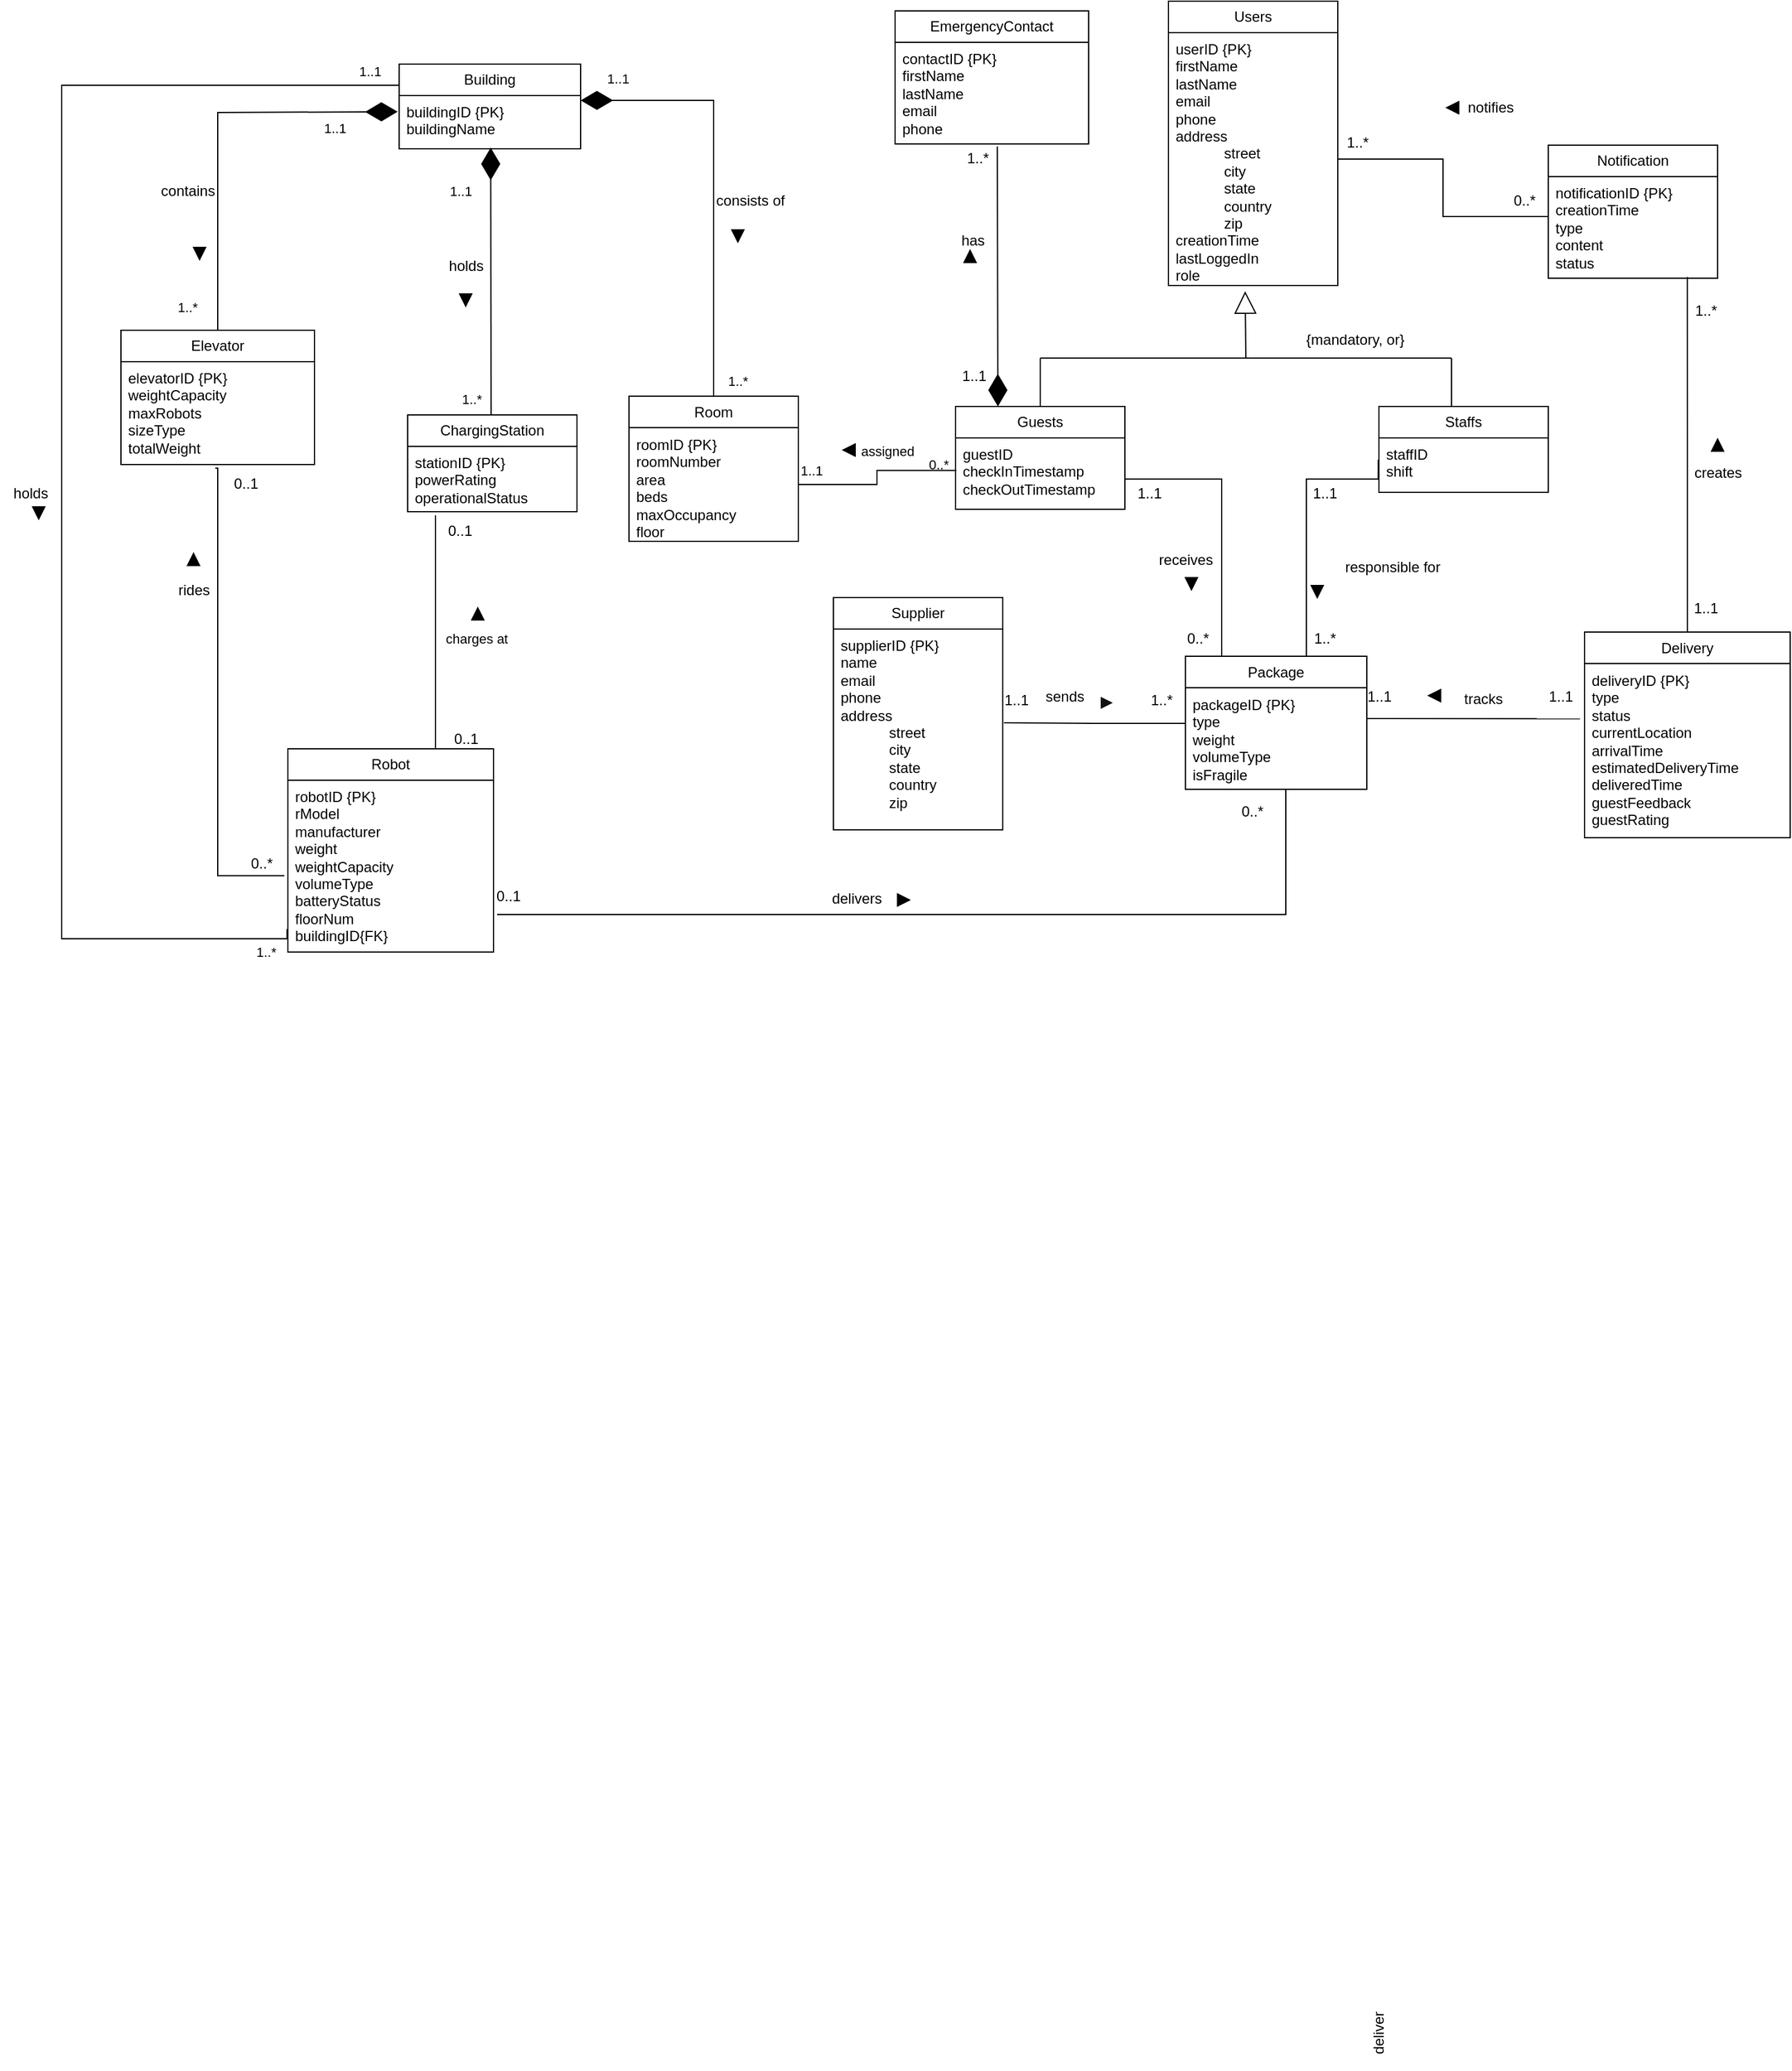 <mxfile version="22.1.7" type="google">
  <diagram name="Page-1" id="DSblWPzVHLLnsikVgqde">
    <mxGraphModel grid="0" page="0" gridSize="10" guides="0" tooltips="1" connect="1" arrows="1" fold="1" pageScale="1" pageWidth="827" pageHeight="1169" math="0" shadow="0">
      <root>
        <mxCell id="0" />
        <mxCell id="1" parent="0" />
        <mxCell id="ohy33eU3OayFqyUWmGoW-69" style="edgeStyle=orthogonalEdgeStyle;rounded=0;orthogonalLoop=1;jettySize=auto;html=1;endArrow=none;endFill=0;" edge="1" parent="1" source="jC9irHajl8LsKaDYiDwI-5" target="jC9irHajl8LsKaDYiDwI-54">
          <mxGeometry relative="1" as="geometry">
            <Array as="points">
              <mxPoint x="390" y="300" />
            </Array>
          </mxGeometry>
        </mxCell>
        <mxCell id="jC9irHajl8LsKaDYiDwI-5" value="Guests" style="swimlane;fontStyle=0;childLayout=stackLayout;horizontal=1;startSize=26;fillColor=none;horizontalStack=0;resizeParent=1;resizeParentMax=0;resizeLast=0;collapsible=1;marginBottom=0;whiteSpace=wrap;html=1;" vertex="1" parent="1">
          <mxGeometry x="170" y="240" width="140" height="85" as="geometry" />
        </mxCell>
        <mxCell id="jC9irHajl8LsKaDYiDwI-6" value="guestID&lt;br&gt;checkInTimestamp&lt;br&gt;checkOutTimestamp" style="text;strokeColor=none;fillColor=none;align=left;verticalAlign=top;spacingLeft=4;spacingRight=4;overflow=hidden;rotatable=0;points=[[0,0.5],[1,0.5]];portConstraint=eastwest;whiteSpace=wrap;html=1;" vertex="1" parent="jC9irHajl8LsKaDYiDwI-5">
          <mxGeometry y="26" width="140" height="59" as="geometry" />
        </mxCell>
        <mxCell id="jC9irHajl8LsKaDYiDwI-19" value="Users" style="swimlane;fontStyle=0;childLayout=stackLayout;horizontal=1;startSize=26;fillColor=none;horizontalStack=0;resizeParent=1;resizeParentMax=0;resizeLast=0;collapsible=1;marginBottom=0;whiteSpace=wrap;html=1;" vertex="1" parent="1">
          <mxGeometry x="346" y="-95" width="140" height="235" as="geometry" />
        </mxCell>
        <mxCell id="jC9irHajl8LsKaDYiDwI-22" value="userID {PK}&lt;br&gt;firstName&lt;br&gt;lastName&lt;br&gt;email&lt;br style=&quot;border-color: var(--border-color);&quot;&gt;phone&lt;br&gt;address&lt;br&gt;&lt;blockquote style=&quot;margin: 0 0 0 40px; border: none; padding: 0px;&quot;&gt;street&lt;br&gt;city&lt;br&gt;state&lt;br&gt;country&lt;br&gt;zip&lt;/blockquote&gt;creationTime&lt;br&gt;lastLoggedIn&lt;br&gt;role" style="text;strokeColor=none;fillColor=none;align=left;verticalAlign=top;spacingLeft=4;spacingRight=4;overflow=hidden;rotatable=0;points=[[0,0.5],[1,0.5]];portConstraint=eastwest;whiteSpace=wrap;html=1;" vertex="1" parent="jC9irHajl8LsKaDYiDwI-19">
          <mxGeometry y="26" width="140" height="209" as="geometry" />
        </mxCell>
        <mxCell id="jC9irHajl8LsKaDYiDwI-29" value="" style="endArrow=block;endSize=16;endFill=0;html=1;rounded=0;entryX=0.453;entryY=1.023;entryDx=0;entryDy=0;entryPerimeter=0;" edge="1" parent="1" target="jC9irHajl8LsKaDYiDwI-22">
          <mxGeometry width="160" relative="1" as="geometry">
            <mxPoint x="410" y="200" as="sourcePoint" />
            <mxPoint x="410" y="150" as="targetPoint" />
          </mxGeometry>
        </mxCell>
        <mxCell id="jC9irHajl8LsKaDYiDwI-30" value="" style="endArrow=none;html=1;rounded=0;" edge="1" parent="1">
          <mxGeometry width="50" height="50" relative="1" as="geometry">
            <mxPoint x="240" y="200" as="sourcePoint" />
            <mxPoint x="580" y="200" as="targetPoint" />
          </mxGeometry>
        </mxCell>
        <mxCell id="jC9irHajl8LsKaDYiDwI-31" value="" style="endArrow=none;html=1;rounded=0;exitX=0.5;exitY=0;exitDx=0;exitDy=0;" edge="1" parent="1" source="jC9irHajl8LsKaDYiDwI-5">
          <mxGeometry width="50" height="50" relative="1" as="geometry">
            <mxPoint x="220" y="230" as="sourcePoint" />
            <mxPoint x="240" y="200" as="targetPoint" />
          </mxGeometry>
        </mxCell>
        <mxCell id="jC9irHajl8LsKaDYiDwI-32" value="" style="endArrow=none;html=1;rounded=0;" edge="1" parent="1">
          <mxGeometry width="50" height="50" relative="1" as="geometry">
            <mxPoint x="580" y="240" as="sourcePoint" />
            <mxPoint x="580" y="200" as="targetPoint" />
            <Array as="points">
              <mxPoint x="580" y="230" />
            </Array>
          </mxGeometry>
        </mxCell>
        <mxCell id="jC9irHajl8LsKaDYiDwI-33" value="{mandatory, or}" style="text;html=1;align=center;verticalAlign=middle;resizable=0;points=[];autosize=1;strokeColor=none;fillColor=none;" vertex="1" parent="1">
          <mxGeometry x="450" y="170" width="100" height="30" as="geometry" />
        </mxCell>
        <mxCell id="jC9irHajl8LsKaDYiDwI-37" value="Staffs" style="swimlane;fontStyle=0;childLayout=stackLayout;horizontal=1;startSize=26;fillColor=none;horizontalStack=0;resizeParent=1;resizeParentMax=0;resizeLast=0;collapsible=1;marginBottom=0;whiteSpace=wrap;html=1;" vertex="1" parent="1">
          <mxGeometry x="520" y="240" width="140" height="71" as="geometry" />
        </mxCell>
        <mxCell id="jC9irHajl8LsKaDYiDwI-38" value="staffID&lt;br&gt;shift" style="text;strokeColor=none;fillColor=none;align=left;verticalAlign=top;spacingLeft=4;spacingRight=4;overflow=hidden;rotatable=0;points=[[0,0.5],[1,0.5]];portConstraint=eastwest;whiteSpace=wrap;html=1;" vertex="1" parent="jC9irHajl8LsKaDYiDwI-37">
          <mxGeometry y="26" width="140" height="45" as="geometry" />
        </mxCell>
        <mxCell id="jC9irHajl8LsKaDYiDwI-54" value="Package" style="swimlane;fontStyle=0;childLayout=stackLayout;horizontal=1;startSize=26;fillColor=none;horizontalStack=0;resizeParent=1;resizeParentMax=0;resizeLast=0;collapsible=1;marginBottom=0;whiteSpace=wrap;html=1;" vertex="1" parent="1">
          <mxGeometry x="360" y="446.5" width="150" height="110" as="geometry" />
        </mxCell>
        <mxCell id="jC9irHajl8LsKaDYiDwI-55" value="packageID {PK}&lt;br&gt;type&amp;nbsp;&lt;br&gt;weight&lt;br&gt;volumeType&lt;br&gt;isFragile" style="text;strokeColor=none;fillColor=none;align=left;verticalAlign=top;spacingLeft=4;spacingRight=4;overflow=hidden;rotatable=0;points=[[0,0.5],[1,0.5]];portConstraint=eastwest;whiteSpace=wrap;html=1;" vertex="1" parent="jC9irHajl8LsKaDYiDwI-54">
          <mxGeometry y="26" width="150" height="84" as="geometry" />
        </mxCell>
        <mxCell id="jC9irHajl8LsKaDYiDwI-58" value="" style="endArrow=none;html=1;rounded=0;entryX=1.032;entryY=0.939;entryDx=0;entryDy=0;entryPerimeter=0;" edge="1" parent="1">
          <mxGeometry relative="1" as="geometry">
            <mxPoint x="510" y="498" as="sourcePoint" />
            <mxPoint x="686.28" y="498.17" as="targetPoint" />
          </mxGeometry>
        </mxCell>
        <mxCell id="jC9irHajl8LsKaDYiDwI-67" value="" style="endArrow=diamondThin;endFill=1;endSize=24;html=1;rounded=0;entryX=0.25;entryY=0;entryDx=0;entryDy=0;exitX=0.528;exitY=1.025;exitDx=0;exitDy=0;exitPerimeter=0;" edge="1" parent="1" source="ohy33eU3OayFqyUWmGoW-66" target="jC9irHajl8LsKaDYiDwI-5">
          <mxGeometry width="160" relative="1" as="geometry">
            <mxPoint x="200" y="130" as="sourcePoint" />
            <mxPoint x="200" y="210" as="targetPoint" />
          </mxGeometry>
        </mxCell>
        <mxCell id="jC9irHajl8LsKaDYiDwI-68" value="EmergencyContact" style="swimlane;fontStyle=0;childLayout=stackLayout;horizontal=1;startSize=26;fillColor=none;horizontalStack=0;resizeParent=1;resizeParentMax=0;resizeLast=0;collapsible=1;marginBottom=0;whiteSpace=wrap;html=1;" vertex="1" parent="1">
          <mxGeometry x="120" y="-87" width="160" height="110" as="geometry" />
        </mxCell>
        <mxCell id="ohy33eU3OayFqyUWmGoW-66" value="contactID {PK}&lt;br&gt;firstName&lt;br&gt;lastName&lt;br&gt;email&lt;br&gt;phone" style="text;strokeColor=none;fillColor=none;align=left;verticalAlign=top;spacingLeft=4;spacingRight=4;overflow=hidden;rotatable=0;points=[[0,0.5],[1,0.5]];portConstraint=eastwest;whiteSpace=wrap;html=1;" vertex="1" parent="jC9irHajl8LsKaDYiDwI-68">
          <mxGeometry y="26" width="160" height="84" as="geometry" />
        </mxCell>
        <mxCell id="jC9irHajl8LsKaDYiDwI-72" value="has" style="text;html=1;align=center;verticalAlign=middle;resizable=0;points=[];autosize=1;strokeColor=none;fillColor=none;" vertex="1" parent="1">
          <mxGeometry x="164" y="88" width="40" height="30" as="geometry" />
        </mxCell>
        <mxCell id="jC9irHajl8LsKaDYiDwI-73" value="1..1" style="text;html=1;align=center;verticalAlign=middle;resizable=0;points=[];autosize=1;strokeColor=none;fillColor=none;" vertex="1" parent="1">
          <mxGeometry x="166" y="202" width="38" height="26" as="geometry" />
        </mxCell>
        <mxCell id="jC9irHajl8LsKaDYiDwI-74" value="1..*" style="text;html=1;align=center;verticalAlign=middle;resizable=0;points=[];autosize=1;strokeColor=none;fillColor=none;" vertex="1" parent="1">
          <mxGeometry x="170" y="22" width="36" height="26" as="geometry" />
        </mxCell>
        <mxCell id="jC9irHajl8LsKaDYiDwI-75" value="Robot" style="swimlane;fontStyle=0;childLayout=stackLayout;horizontal=1;startSize=26;fillColor=none;horizontalStack=0;resizeParent=1;resizeParentMax=0;resizeLast=0;collapsible=1;marginBottom=0;whiteSpace=wrap;html=1;" vertex="1" parent="1">
          <mxGeometry x="-382" y="523" width="170" height="168" as="geometry" />
        </mxCell>
        <mxCell id="jC9irHajl8LsKaDYiDwI-76" value="robotID {PK}&lt;br&gt;rModel&lt;br&gt;manufacturer&lt;br&gt;weight&lt;br&gt;weightCapacity&lt;br&gt;volumeType&lt;br&gt;batteryStatus&lt;br&gt;floorNum&lt;br&gt;buildingID{FK}&lt;br&gt;&lt;br&gt;" style="text;strokeColor=none;fillColor=none;align=left;verticalAlign=top;spacingLeft=4;spacingRight=4;overflow=hidden;rotatable=0;points=[[0,0.5],[1,0.5]];portConstraint=eastwest;whiteSpace=wrap;html=1;" vertex="1" parent="jC9irHajl8LsKaDYiDwI-75">
          <mxGeometry y="26" width="170" height="142" as="geometry" />
        </mxCell>
        <mxCell id="ohy33eU3OayFqyUWmGoW-65" value="" style="triangle;whiteSpace=wrap;html=1;fontFamily=Helvetica;fontSize=11;fontColor=default;fillColor=#000000;rotation=-90;container=0;" vertex="1" parent="1">
          <mxGeometry x="177" y="111" width="10" height="10" as="geometry" />
        </mxCell>
        <mxCell id="XgqetYFVYCVtXb1XZACU-15" value="deliver" style="text;html=1;align=center;verticalAlign=middle;resizable=0;points=[];autosize=1;strokeColor=none;fillColor=none;rotation=270;" vertex="1" parent="1">
          <mxGeometry x="490" y="1570" width="60" height="30" as="geometry" />
        </mxCell>
        <mxCell id="XgqetYFVYCVtXb1XZACU-16" value="responsible for" style="text;html=1;align=center;verticalAlign=middle;resizable=0;points=[];autosize=1;strokeColor=none;fillColor=none;rotation=0;" vertex="1" parent="1">
          <mxGeometry x="482" y="360" width="97" height="26" as="geometry" />
        </mxCell>
        <mxCell id="XgqetYFVYCVtXb1XZACU-17" value="receives" style="text;html=1;align=center;verticalAlign=middle;resizable=0;points=[];autosize=1;strokeColor=none;fillColor=none;rotation=0;" vertex="1" parent="1">
          <mxGeometry x="325" y="351.5" width="70" height="30" as="geometry" />
        </mxCell>
        <mxCell id="XgqetYFVYCVtXb1XZACU-19" value="0..*" style="text;html=1;align=center;verticalAlign=middle;resizable=0;points=[];autosize=1;strokeColor=none;fillColor=none;" vertex="1" parent="1">
          <mxGeometry x="350" y="416.5" width="40" height="30" as="geometry" />
        </mxCell>
        <mxCell id="XgqetYFVYCVtXb1XZACU-20" value="1..1" style="text;html=1;align=center;verticalAlign=middle;resizable=0;points=[];autosize=1;strokeColor=none;fillColor=none;" vertex="1" parent="1">
          <mxGeometry x="310" y="296.5" width="40" height="30" as="geometry" />
        </mxCell>
        <mxCell id="XgqetYFVYCVtXb1XZACU-21" value="1..*" style="text;html=1;align=center;verticalAlign=middle;resizable=0;points=[];autosize=1;strokeColor=none;fillColor=none;" vertex="1" parent="1">
          <mxGeometry x="455" y="416.5" width="40" height="30" as="geometry" />
        </mxCell>
        <mxCell id="XgqetYFVYCVtXb1XZACU-22" value="1..1" style="text;html=1;align=center;verticalAlign=middle;resizable=0;points=[];autosize=1;strokeColor=none;fillColor=none;" vertex="1" parent="1">
          <mxGeometry x="455" y="296.5" width="40" height="30" as="geometry" />
        </mxCell>
        <mxCell id="XgqetYFVYCVtXb1XZACU-23" value="delivers" style="text;html=1;align=center;verticalAlign=middle;resizable=0;points=[];autosize=1;strokeColor=none;fillColor=none;" vertex="1" parent="1">
          <mxGeometry x="58" y="632" width="60" height="30" as="geometry" />
        </mxCell>
        <mxCell id="XgqetYFVYCVtXb1XZACU-24" value="0..*" style="text;html=1;align=center;verticalAlign=middle;resizable=0;points=[];autosize=1;strokeColor=none;fillColor=none;" vertex="1" parent="1">
          <mxGeometry x="395" y="560" width="40" height="30" as="geometry" />
        </mxCell>
        <mxCell id="XgqetYFVYCVtXb1XZACU-25" value="0..1" style="text;html=1;align=center;verticalAlign=middle;resizable=0;points=[];autosize=1;strokeColor=none;fillColor=none;" vertex="1" parent="1">
          <mxGeometry x="-220" y="630" width="40" height="30" as="geometry" />
        </mxCell>
        <mxCell id="ohy33eU3OayFqyUWmGoW-74" style="edgeStyle=orthogonalEdgeStyle;rounded=0;orthogonalLoop=1;jettySize=auto;html=1;endArrow=none;endFill=0;" edge="1" parent="1">
          <mxGeometry relative="1" as="geometry">
            <mxPoint x="210" y="501.514" as="sourcePoint" />
            <mxPoint x="360" y="502" as="targetPoint" />
          </mxGeometry>
        </mxCell>
        <mxCell id="ohy33eU3OayFqyUWmGoW-75" value="" style="triangle;whiteSpace=wrap;html=1;fontFamily=Helvetica;fontSize=11;fontColor=default;fillColor=#000000;rotation=90;container=0;" vertex="1" parent="1">
          <mxGeometry x="464" y="388" width="10" height="10" as="geometry" />
        </mxCell>
        <mxCell id="ohy33eU3OayFqyUWmGoW-77" value="" style="triangle;whiteSpace=wrap;html=1;fontFamily=Helvetica;fontSize=11;fontColor=default;fillColor=#000000;rotation=90;container=0;" vertex="1" parent="1">
          <mxGeometry x="360" y="381.5" width="10" height="10" as="geometry" />
        </mxCell>
        <mxCell id="ohy33eU3OayFqyUWmGoW-108" value="ChargingStation" style="swimlane;fontStyle=0;childLayout=stackLayout;horizontal=1;startSize=26;fillColor=none;horizontalStack=0;resizeParent=1;resizeParentMax=0;resizeLast=0;collapsible=1;marginBottom=0;whiteSpace=wrap;html=1;" vertex="1" parent="1">
          <mxGeometry x="-283" y="247" width="140" height="80" as="geometry" />
        </mxCell>
        <mxCell id="ohy33eU3OayFqyUWmGoW-109" value="stationID {PK}&lt;br&gt;powerRating&lt;br&gt;operationalStatus" style="text;strokeColor=none;fillColor=none;align=left;verticalAlign=top;spacingLeft=4;spacingRight=4;overflow=hidden;rotatable=0;points=[[0,0.5],[1,0.5]];portConstraint=eastwest;whiteSpace=wrap;html=1;" vertex="1" parent="ohy33eU3OayFqyUWmGoW-108">
          <mxGeometry y="26" width="140" height="54" as="geometry" />
        </mxCell>
        <mxCell id="ohy33eU3OayFqyUWmGoW-110" value="Elevator" style="swimlane;fontStyle=0;childLayout=stackLayout;horizontal=1;startSize=26;fillColor=none;horizontalStack=0;resizeParent=1;resizeParentMax=0;resizeLast=0;collapsible=1;marginBottom=0;whiteSpace=wrap;html=1;" vertex="1" parent="1">
          <mxGeometry x="-520" y="177" width="160" height="111" as="geometry" />
        </mxCell>
        <mxCell id="ohy33eU3OayFqyUWmGoW-151" value="elevatorID {PK}&lt;br&gt;weightCapacity&lt;br&gt;maxRobots&lt;br&gt;sizeType&lt;br&gt;totalWeight" style="text;strokeColor=none;fillColor=none;align=left;verticalAlign=top;spacingLeft=4;spacingRight=4;overflow=hidden;rotatable=0;points=[[0,0.5],[1,0.5]];portConstraint=eastwest;whiteSpace=wrap;html=1;" vertex="1" parent="ohy33eU3OayFqyUWmGoW-110">
          <mxGeometry y="26" width="160" height="85" as="geometry" />
        </mxCell>
        <mxCell id="ohy33eU3OayFqyUWmGoW-153" style="edgeStyle=orthogonalEdgeStyle;rounded=0;orthogonalLoop=1;jettySize=auto;html=1;entryX=0.518;entryY=1.018;entryDx=0;entryDy=0;entryPerimeter=0;endArrow=none;endFill=0;" edge="1" parent="ohy33eU3OayFqyUWmGoW-110">
          <mxGeometry relative="1" as="geometry">
            <mxPoint x="135.12" y="450.85" as="sourcePoint" />
            <mxPoint x="78" y="114.002" as="targetPoint" />
            <Array as="points">
              <mxPoint x="80" y="451" />
              <mxPoint x="80" y="114" />
            </Array>
          </mxGeometry>
        </mxCell>
        <mxCell id="ohy33eU3OayFqyUWmGoW-115" value="Building" style="swimlane;fontStyle=0;childLayout=stackLayout;horizontal=1;startSize=26;fillColor=none;horizontalStack=0;resizeParent=1;resizeParentMax=0;resizeLast=0;collapsible=1;marginBottom=0;whiteSpace=wrap;html=1;" vertex="1" parent="1">
          <mxGeometry x="-290" y="-43" width="150" height="70" as="geometry" />
        </mxCell>
        <mxCell id="ohy33eU3OayFqyUWmGoW-116" value="buildingID {PK}&lt;br&gt;buildingName" style="text;strokeColor=none;fillColor=none;align=left;verticalAlign=top;spacingLeft=4;spacingRight=4;overflow=hidden;rotatable=0;points=[[0,0.5],[1,0.5]];portConstraint=eastwest;whiteSpace=wrap;html=1;" vertex="1" parent="ohy33eU3OayFqyUWmGoW-115">
          <mxGeometry y="26" width="150" height="44" as="geometry" />
        </mxCell>
        <mxCell id="ohy33eU3OayFqyUWmGoW-117" value="1..1" style="resizable=0;html=1;align=left;verticalAlign=bottom;labelBackgroundColor=none;fontFamily=Helvetica;fontSize=11;fontColor=default;direction=south;" connectable="0" vertex="1" parent="1">
          <mxGeometry x="-350" y="-8" as="geometry">
            <mxPoint x="-4" y="26" as="offset" />
          </mxGeometry>
        </mxCell>
        <mxCell id="ohy33eU3OayFqyUWmGoW-118" value="1..1" style="resizable=0;html=1;align=left;verticalAlign=bottom;labelBackgroundColor=none;fontFamily=Helvetica;fontSize=11;fontColor=default;direction=south;" connectable="0" vertex="1" parent="1">
          <mxGeometry x="-250" y="70" as="geometry" />
        </mxCell>
        <mxCell id="ohy33eU3OayFqyUWmGoW-119" value="contains" style="text;html=1;align=center;verticalAlign=middle;resizable=0;points=[];autosize=1;strokeColor=none;fillColor=none;" vertex="1" parent="1">
          <mxGeometry x="-500" y="47" width="70" height="30" as="geometry" />
        </mxCell>
        <mxCell id="ohy33eU3OayFqyUWmGoW-120" value="holds" style="text;html=1;align=center;verticalAlign=middle;resizable=0;points=[];autosize=1;strokeColor=none;fillColor=none;" vertex="1" parent="1">
          <mxGeometry x="-260" y="108.5" width="50" height="30" as="geometry" />
        </mxCell>
        <mxCell id="ohy33eU3OayFqyUWmGoW-121" value="1..*" style="resizable=0;html=1;align=left;verticalAlign=bottom;labelBackgroundColor=none;fontFamily=Helvetica;fontSize=11;fontColor=default;direction=south;" connectable="0" vertex="1" parent="1">
          <mxGeometry x="-475" y="166" as="geometry" />
        </mxCell>
        <mxCell id="ohy33eU3OayFqyUWmGoW-122" value="1..*" style="resizable=0;html=1;align=left;verticalAlign=bottom;labelBackgroundColor=none;fontFamily=Helvetica;fontSize=11;fontColor=default;direction=south;" connectable="0" vertex="1" parent="1">
          <mxGeometry x="-240" y="242" as="geometry" />
        </mxCell>
        <mxCell id="ohy33eU3OayFqyUWmGoW-123" value="" style="triangle;whiteSpace=wrap;html=1;fontFamily=Helvetica;fontSize=11;fontColor=default;fillColor=#000000;rotation=90;container=0;" vertex="1" parent="1">
          <mxGeometry x="-460" y="108.5" width="10" height="10" as="geometry" />
        </mxCell>
        <mxCell id="ohy33eU3OayFqyUWmGoW-124" value="" style="triangle;whiteSpace=wrap;html=1;fontFamily=Helvetica;fontSize=11;fontColor=default;fillColor=#000000;rotation=90;container=0;" vertex="1" parent="1">
          <mxGeometry x="-240" y="147" width="10" height="10" as="geometry" />
        </mxCell>
        <mxCell id="ohy33eU3OayFqyUWmGoW-125" value="" style="endArrow=diamondThin;endFill=1;endSize=24;html=1;rounded=0;exitX=0.5;exitY=0;exitDx=0;exitDy=0;" edge="1" parent="1" source="ohy33eU3OayFqyUWmGoW-127">
          <mxGeometry width="160" relative="1" as="geometry">
            <mxPoint x="-150" y="143.75" as="sourcePoint" />
            <mxPoint x="-140" y="-13" as="targetPoint" />
            <Array as="points">
              <mxPoint x="-30" y="-13" />
            </Array>
          </mxGeometry>
        </mxCell>
        <mxCell id="ohy33eU3OayFqyUWmGoW-126" value="" style="endArrow=diamondThin;endFill=1;endSize=24;html=1;rounded=0;entryX=-0.008;entryY=0.304;entryDx=0;entryDy=0;exitX=0.5;exitY=0;exitDx=0;exitDy=0;entryPerimeter=0;" edge="1" parent="1" source="ohy33eU3OayFqyUWmGoW-110" target="ohy33eU3OayFqyUWmGoW-116">
          <mxGeometry width="160" relative="1" as="geometry">
            <mxPoint x="-625" y="44" as="sourcePoint" />
            <mxPoint x="-342.66" y="8.172" as="targetPoint" />
            <Array as="points">
              <mxPoint x="-440" y="-3" />
            </Array>
          </mxGeometry>
        </mxCell>
        <mxCell id="ohy33eU3OayFqyUWmGoW-127" value="Room" style="swimlane;fontStyle=0;childLayout=stackLayout;horizontal=1;startSize=26;fillColor=none;horizontalStack=0;resizeParent=1;resizeParentMax=0;resizeLast=0;collapsible=1;marginBottom=0;whiteSpace=wrap;html=1;" vertex="1" parent="1">
          <mxGeometry x="-100" y="231.5" width="140" height="120" as="geometry" />
        </mxCell>
        <mxCell id="ohy33eU3OayFqyUWmGoW-128" value="roomID {PK}&lt;br&gt;roomNumber&lt;br&gt;area&lt;br&gt;beds&lt;br&gt;maxOccupancy&lt;br&gt;floor" style="text;strokeColor=none;fillColor=none;align=left;verticalAlign=top;spacingLeft=4;spacingRight=4;overflow=hidden;rotatable=0;points=[[0,0.5],[1,0.5]];portConstraint=eastwest;whiteSpace=wrap;html=1;" vertex="1" parent="ohy33eU3OayFqyUWmGoW-127">
          <mxGeometry y="26" width="140" height="94" as="geometry" />
        </mxCell>
        <mxCell id="ohy33eU3OayFqyUWmGoW-129" value="assigned" style="resizable=0;html=1;align=right;verticalAlign=bottom;labelBackgroundColor=none;fontFamily=Helvetica;fontSize=11;fontColor=default;" connectable="0" vertex="1" parent="1">
          <mxGeometry x="151.0" y="281" as="geometry">
            <mxPoint x="-15" y="4" as="offset" />
          </mxGeometry>
        </mxCell>
        <mxCell id="ohy33eU3OayFqyUWmGoW-131" value="0..*" style="resizable=0;html=1;align=left;verticalAlign=bottom;labelBackgroundColor=none;fontFamily=Helvetica;fontSize=11;fontColor=default;direction=west;" connectable="0" vertex="1" parent="1">
          <mxGeometry x="146" y="296" as="geometry" />
        </mxCell>
        <mxCell id="ohy33eU3OayFqyUWmGoW-132" value="1..1" style="resizable=0;html=1;align=left;verticalAlign=top;labelBackgroundColor=none;fontFamily=Helvetica;fontSize=11;fontColor=default;" connectable="0" vertex="1" parent="1">
          <mxGeometry x="40.0" y="280" as="geometry" />
        </mxCell>
        <mxCell id="ohy33eU3OayFqyUWmGoW-134" value="1..*" style="resizable=0;html=1;align=left;verticalAlign=bottom;labelBackgroundColor=none;fontFamily=Helvetica;fontSize=11;fontColor=default;direction=south;" connectable="0" vertex="1" parent="1">
          <mxGeometry x="-20" y="227" as="geometry" />
        </mxCell>
        <mxCell id="ohy33eU3OayFqyUWmGoW-135" value="1..1" style="resizable=0;html=1;align=left;verticalAlign=bottom;labelBackgroundColor=none;fontFamily=Helvetica;fontSize=11;fontColor=default;direction=south;" connectable="0" vertex="1" parent="1">
          <mxGeometry x="-120" y="-23" as="geometry" />
        </mxCell>
        <mxCell id="ohy33eU3OayFqyUWmGoW-136" value="consists of" style="text;html=1;align=center;verticalAlign=middle;resizable=0;points=[];autosize=1;strokeColor=none;fillColor=none;" vertex="1" parent="1">
          <mxGeometry x="-40" y="55" width="80" height="30" as="geometry" />
        </mxCell>
        <mxCell id="ohy33eU3OayFqyUWmGoW-137" value="" style="triangle;whiteSpace=wrap;html=1;fontFamily=Helvetica;fontSize=11;fontColor=default;fillColor=#000000;rotation=90;container=0;" vertex="1" parent="1">
          <mxGeometry x="-15" y="94" width="10" height="10" as="geometry" />
        </mxCell>
        <mxCell id="ohy33eU3OayFqyUWmGoW-138" value="" style="endArrow=diamondThin;endFill=1;endSize=24;html=1;rounded=0;entryX=0.362;entryY=0.978;entryDx=0;entryDy=0;entryPerimeter=0;" edge="1" parent="1">
          <mxGeometry width="160" relative="1" as="geometry">
            <mxPoint x="-214" y="247" as="sourcePoint" />
            <mxPoint x="-214.32" y="26.032" as="targetPoint" />
          </mxGeometry>
        </mxCell>
        <mxCell id="ohy33eU3OayFqyUWmGoW-142" style="edgeStyle=orthogonalEdgeStyle;rounded=0;orthogonalLoop=1;jettySize=auto;html=1;entryX=0.005;entryY=0.456;entryDx=0;entryDy=0;entryPerimeter=0;endArrow=none;endFill=0;" edge="1" parent="1" source="ohy33eU3OayFqyUWmGoW-128" target="jC9irHajl8LsKaDYiDwI-6">
          <mxGeometry relative="1" as="geometry" />
        </mxCell>
        <mxCell id="ohy33eU3OayFqyUWmGoW-143" value="" style="triangle;whiteSpace=wrap;html=1;fontFamily=Helvetica;fontSize=11;fontColor=default;fillColor=#000000;rotation=-180;container=0;" vertex="1" parent="1">
          <mxGeometry x="77" y="271" width="10" height="10" as="geometry" />
        </mxCell>
        <mxCell id="ohy33eU3OayFqyUWmGoW-148" style="edgeStyle=orthogonalEdgeStyle;rounded=0;orthogonalLoop=1;jettySize=auto;html=1;endArrow=none;endFill=0;" edge="1" parent="1" target="jC9irHajl8LsKaDYiDwI-55">
          <mxGeometry relative="1" as="geometry">
            <mxPoint x="-209" y="660" as="sourcePoint" />
            <mxPoint x="442.95" y="565.996" as="targetPoint" />
            <Array as="points">
              <mxPoint x="443" y="660" />
            </Array>
          </mxGeometry>
        </mxCell>
        <mxCell id="XgqetYFVYCVtXb1XZACU-31" value="" style="endArrow=none;html=1;rounded=0;" edge="1" parent="1">
          <mxGeometry relative="1" as="geometry">
            <mxPoint x="-260" y="523" as="sourcePoint" />
            <mxPoint x="-260" y="330" as="targetPoint" />
            <Array as="points">
              <mxPoint x="-260" y="470" />
            </Array>
          </mxGeometry>
        </mxCell>
        <mxCell id="ohy33eU3OayFqyUWmGoW-150" value="" style="triangle;whiteSpace=wrap;html=1;fontFamily=Helvetica;fontSize=11;fontColor=default;fillColor=#000000;rotation=0;container=0;" vertex="1" parent="1">
          <mxGeometry x="122" y="643" width="10" height="10" as="geometry" />
        </mxCell>
        <mxCell id="ohy33eU3OayFqyUWmGoW-152" value="charges at" style="resizable=0;html=1;align=right;verticalAlign=bottom;labelBackgroundColor=none;fontFamily=Helvetica;fontSize=11;fontColor=default;" connectable="0" vertex="1" parent="1">
          <mxGeometry x="-200.0" y="440" as="geometry" />
        </mxCell>
        <mxCell id="ohy33eU3OayFqyUWmGoW-154" value="" style="triangle;whiteSpace=wrap;html=1;fontFamily=Helvetica;fontSize=11;fontColor=default;fillColor=#000000;rotation=-90;container=0;" vertex="1" parent="1">
          <mxGeometry x="-230" y="406.5" width="10" height="10" as="geometry" />
        </mxCell>
        <mxCell id="XgqetYFVYCVtXb1XZACU-37" value="rides" style="text;html=1;align=center;verticalAlign=middle;resizable=0;points=[];autosize=1;strokeColor=none;fillColor=none;" vertex="1" parent="1">
          <mxGeometry x="-485" y="376.5" width="50" height="30" as="geometry" />
        </mxCell>
        <mxCell id="XgqetYFVYCVtXb1XZACU-38" value="0..1" style="text;html=1;align=center;verticalAlign=middle;resizable=0;points=[];autosize=1;strokeColor=none;fillColor=none;" vertex="1" parent="1">
          <mxGeometry x="-437" y="289" width="40" height="30" as="geometry" />
        </mxCell>
        <mxCell id="ohy33eU3OayFqyUWmGoW-155" value="0..1" style="text;html=1;align=center;verticalAlign=middle;resizable=0;points=[];autosize=1;strokeColor=none;fillColor=none;" vertex="1" parent="1">
          <mxGeometry x="-255" y="500" width="40" height="30" as="geometry" />
        </mxCell>
        <mxCell id="ohy33eU3OayFqyUWmGoW-156" value="0..1" style="text;html=1;align=center;verticalAlign=middle;resizable=0;points=[];autosize=1;strokeColor=none;fillColor=none;" vertex="1" parent="1">
          <mxGeometry x="-260" y="328" width="40" height="30" as="geometry" />
        </mxCell>
        <mxCell id="XgqetYFVYCVtXb1XZACU-39" value="0..*" style="text;html=1;align=center;verticalAlign=middle;resizable=0;points=[];autosize=1;strokeColor=none;fillColor=none;" vertex="1" parent="1">
          <mxGeometry x="-424" y="603" width="40" height="30" as="geometry" />
        </mxCell>
        <mxCell id="ohy33eU3OayFqyUWmGoW-157" value="" style="triangle;whiteSpace=wrap;html=1;fontFamily=Helvetica;fontSize=11;fontColor=default;fillColor=#000000;rotation=-90;container=0;" vertex="1" parent="1">
          <mxGeometry x="-465" y="361.5" width="10" height="10" as="geometry" />
        </mxCell>
        <mxCell id="ohy33eU3OayFqyUWmGoW-164" value="Notification" style="swimlane;fontStyle=0;childLayout=stackLayout;horizontal=1;startSize=26;fillColor=none;horizontalStack=0;resizeParent=1;resizeParentMax=0;resizeLast=0;collapsible=1;marginBottom=0;whiteSpace=wrap;html=1;" vertex="1" parent="1">
          <mxGeometry x="660" y="24" width="140" height="110" as="geometry" />
        </mxCell>
        <mxCell id="ohy33eU3OayFqyUWmGoW-183" value="notificationID {PK}&lt;br&gt;creationTime&lt;br&gt;type&lt;br&gt;content&lt;br&gt;status" style="text;strokeColor=none;fillColor=none;align=left;verticalAlign=top;spacingLeft=4;spacingRight=4;overflow=hidden;rotatable=0;points=[[0,0.5],[1,0.5]];portConstraint=eastwest;whiteSpace=wrap;html=1;" vertex="1" parent="ohy33eU3OayFqyUWmGoW-164">
          <mxGeometry y="26" width="140" height="84" as="geometry" />
        </mxCell>
        <mxCell id="ohy33eU3OayFqyUWmGoW-185" value="Delivery" style="swimlane;fontStyle=0;childLayout=stackLayout;horizontal=1;startSize=26;fillColor=none;horizontalStack=0;resizeParent=1;resizeParentMax=0;resizeLast=0;collapsible=1;marginBottom=0;whiteSpace=wrap;html=1;" vertex="1" parent="1">
          <mxGeometry x="690" y="426.5" width="170" height="170" as="geometry" />
        </mxCell>
        <mxCell id="ohy33eU3OayFqyUWmGoW-186" value="deliveryID {PK}&lt;br&gt;type&lt;br&gt;status&lt;br&gt;currentLocation&lt;br&gt;arrivalTime&lt;br&gt;estimatedDeliveryTime&lt;br&gt;deliveredTime&lt;br&gt;guestFeedback&lt;br&gt;guestRating" style="text;strokeColor=none;fillColor=none;align=left;verticalAlign=top;spacingLeft=4;spacingRight=4;overflow=hidden;rotatable=0;points=[[0,0.5],[1,0.5]];portConstraint=eastwest;whiteSpace=wrap;html=1;" vertex="1" parent="ohy33eU3OayFqyUWmGoW-185">
          <mxGeometry y="26" width="170" height="144" as="geometry" />
        </mxCell>
        <mxCell id="ohy33eU3OayFqyUWmGoW-187" value="tracks" style="text;html=1;align=center;verticalAlign=middle;resizable=0;points=[];autosize=1;strokeColor=none;fillColor=none;" vertex="1" parent="1">
          <mxGeometry x="576" y="467" width="60" height="30" as="geometry" />
        </mxCell>
        <mxCell id="ohy33eU3OayFqyUWmGoW-188" value="1..1" style="text;html=1;align=center;verticalAlign=middle;resizable=0;points=[];autosize=1;strokeColor=none;fillColor=none;" vertex="1" parent="1">
          <mxGeometry x="650" y="464.5" width="40" height="30" as="geometry" />
        </mxCell>
        <mxCell id="ohy33eU3OayFqyUWmGoW-189" value="1..1" style="text;html=1;align=center;verticalAlign=middle;resizable=0;points=[];autosize=1;strokeColor=none;fillColor=none;" vertex="1" parent="1">
          <mxGeometry x="500" y="464.5" width="40" height="30" as="geometry" />
        </mxCell>
        <mxCell id="ohy33eU3OayFqyUWmGoW-190" value="" style="triangle;whiteSpace=wrap;html=1;fontFamily=Helvetica;fontSize=11;fontColor=default;fillColor=#000000;rotation=-180;container=0;" vertex="1" parent="1">
          <mxGeometry x="561" y="474" width="10" height="10" as="geometry" />
        </mxCell>
        <mxCell id="ohy33eU3OayFqyUWmGoW-191" value="Supplier" style="swimlane;fontStyle=0;childLayout=stackLayout;horizontal=1;startSize=26;fillColor=none;horizontalStack=0;resizeParent=1;resizeParentMax=0;resizeLast=0;collapsible=1;marginBottom=0;whiteSpace=wrap;html=1;" vertex="1" parent="1">
          <mxGeometry x="69" y="398" width="140" height="192" as="geometry" />
        </mxCell>
        <mxCell id="ohy33eU3OayFqyUWmGoW-192" value="supplierID {PK}&lt;br&gt;name&lt;br&gt;email&lt;br&gt;phone&lt;br&gt;address&amp;nbsp;&lt;br&gt;&lt;blockquote style=&quot;margin: 0 0 0 40px; border: none; padding: 0px;&quot;&gt;street&lt;br&gt;city&lt;br&gt;state&lt;br&gt;country&lt;br&gt;zip&lt;/blockquote&gt;" style="text;strokeColor=none;fillColor=none;align=left;verticalAlign=top;spacingLeft=4;spacingRight=4;overflow=hidden;rotatable=0;points=[[0,0.5],[1,0.5]];portConstraint=eastwest;whiteSpace=wrap;html=1;" vertex="1" parent="ohy33eU3OayFqyUWmGoW-191">
          <mxGeometry y="26" width="140" height="166" as="geometry" />
        </mxCell>
        <mxCell id="XgqetYFVYCVtXb1XZACU-42" value="sends" style="text;html=1;align=center;verticalAlign=middle;resizable=0;points=[];autosize=1;strokeColor=none;fillColor=none;" vertex="1" parent="1">
          <mxGeometry x="230" y="464.5" width="60" height="30" as="geometry" />
        </mxCell>
        <mxCell id="XgqetYFVYCVtXb1XZACU-43" value="1..1" style="text;html=1;align=center;verticalAlign=middle;resizable=0;points=[];autosize=1;strokeColor=none;fillColor=none;" vertex="1" parent="1">
          <mxGeometry x="200" y="468" width="40" height="30" as="geometry" />
        </mxCell>
        <mxCell id="XgqetYFVYCVtXb1XZACU-44" value="1..*" style="text;html=1;align=center;verticalAlign=middle;resizable=0;points=[];autosize=1;strokeColor=none;fillColor=none;" vertex="1" parent="1">
          <mxGeometry x="320" y="468" width="40" height="30" as="geometry" />
        </mxCell>
        <mxCell id="ohy33eU3OayFqyUWmGoW-198" style="edgeStyle=orthogonalEdgeStyle;rounded=0;orthogonalLoop=1;jettySize=auto;html=1;entryX=0.821;entryY=0.988;entryDx=0;entryDy=0;entryPerimeter=0;endArrow=none;endFill=0;" edge="1" parent="1" source="ohy33eU3OayFqyUWmGoW-185" target="ohy33eU3OayFqyUWmGoW-183">
          <mxGeometry relative="1" as="geometry" />
        </mxCell>
        <mxCell id="ohy33eU3OayFqyUWmGoW-199" style="edgeStyle=orthogonalEdgeStyle;rounded=0;orthogonalLoop=1;jettySize=auto;html=1;entryX=0;entryY=0.393;entryDx=0;entryDy=0;entryPerimeter=0;endArrow=none;endFill=0;" edge="1" parent="1" source="jC9irHajl8LsKaDYiDwI-22" target="ohy33eU3OayFqyUWmGoW-183">
          <mxGeometry relative="1" as="geometry" />
        </mxCell>
        <mxCell id="ohy33eU3OayFqyUWmGoW-201" value="1..*" style="text;html=1;align=center;verticalAlign=middle;resizable=0;points=[];autosize=1;strokeColor=none;fillColor=none;" vertex="1" parent="1">
          <mxGeometry x="482" y="7" width="40" height="30" as="geometry" />
        </mxCell>
        <mxCell id="XgqetYFVYCVtXb1XZACU-47" value="" style="triangle;whiteSpace=wrap;html=1;fillColor=#121111;strokeColor=none;" vertex="1" parent="1">
          <mxGeometry x="290" y="480" width="10" height="10" as="geometry" />
        </mxCell>
        <mxCell id="ohy33eU3OayFqyUWmGoW-202" value="notifies" style="text;html=1;align=center;verticalAlign=middle;resizable=0;points=[];autosize=1;strokeColor=none;fillColor=none;" vertex="1" parent="1">
          <mxGeometry x="582" y="-22" width="60" height="30" as="geometry" />
        </mxCell>
        <mxCell id="ohy33eU3OayFqyUWmGoW-203" value="" style="triangle;whiteSpace=wrap;html=1;fontFamily=Helvetica;fontSize=11;fontColor=default;fillColor=#000000;rotation=-180;container=0;" vertex="1" parent="1">
          <mxGeometry x="576" y="-12" width="10" height="10" as="geometry" />
        </mxCell>
        <mxCell id="ohy33eU3OayFqyUWmGoW-206" value="1..1" style="text;html=1;align=center;verticalAlign=middle;resizable=0;points=[];autosize=1;strokeColor=none;fillColor=none;" vertex="1" parent="1">
          <mxGeometry x="770" y="391.5" width="40" height="30" as="geometry" />
        </mxCell>
        <mxCell id="ohy33eU3OayFqyUWmGoW-204" value="0..*" style="text;html=1;align=center;verticalAlign=middle;resizable=0;points=[];autosize=1;strokeColor=none;fillColor=none;" vertex="1" parent="1">
          <mxGeometry x="620" y="55" width="40" height="30" as="geometry" />
        </mxCell>
        <mxCell id="ohy33eU3OayFqyUWmGoW-205" value="1..*" style="text;html=1;align=center;verticalAlign=middle;resizable=0;points=[];autosize=1;strokeColor=none;fillColor=none;" vertex="1" parent="1">
          <mxGeometry x="770" y="146" width="40" height="30" as="geometry" />
        </mxCell>
        <mxCell id="ohy33eU3OayFqyUWmGoW-208" value="creates" style="text;html=1;align=center;verticalAlign=middle;resizable=0;points=[];autosize=1;strokeColor=none;fillColor=none;" vertex="1" parent="1">
          <mxGeometry x="770" y="280" width="60" height="30" as="geometry" />
        </mxCell>
        <mxCell id="ohy33eU3OayFqyUWmGoW-209" value="" style="triangle;whiteSpace=wrap;html=1;fontFamily=Helvetica;fontSize=11;fontColor=default;fillColor=#000000;rotation=-90;container=0;" vertex="1" parent="1">
          <mxGeometry x="795" y="267" width="10" height="10" as="geometry" />
        </mxCell>
        <mxCell id="4G3TlSQqyexeiTB8qsaV-1" style="edgeStyle=orthogonalEdgeStyle;rounded=0;orthogonalLoop=1;jettySize=auto;html=1;entryX=-0.004;entryY=0.399;entryDx=0;entryDy=0;entryPerimeter=0;endArrow=none;endFill=0;" edge="1" parent="1" source="jC9irHajl8LsKaDYiDwI-54" target="jC9irHajl8LsKaDYiDwI-38">
          <mxGeometry relative="1" as="geometry">
            <Array as="points">
              <mxPoint x="460" y="300" />
            </Array>
          </mxGeometry>
        </mxCell>
        <mxCell id="4Ex2eoqq_184bVdUO5nq-1" style="edgeStyle=orthogonalEdgeStyle;rounded=0;orthogonalLoop=1;jettySize=auto;html=1;exitX=0;exitY=0.25;exitDx=0;exitDy=0;entryX=-0.004;entryY=0.866;entryDx=0;entryDy=0;entryPerimeter=0;endArrow=none;endFill=0;" edge="1" parent="1" source="ohy33eU3OayFqyUWmGoW-115" target="jC9irHajl8LsKaDYiDwI-76">
          <mxGeometry relative="1" as="geometry">
            <Array as="points">
              <mxPoint x="-569" y="-26" />
              <mxPoint x="-569" y="680" />
            </Array>
          </mxGeometry>
        </mxCell>
        <mxCell id="4Ex2eoqq_184bVdUO5nq-3" value="" style="triangle;whiteSpace=wrap;html=1;fontFamily=Helvetica;fontSize=11;fontColor=default;fillColor=#000000;rotation=90;container=0;" vertex="1" parent="1">
          <mxGeometry x="-593" y="323" width="10" height="10" as="geometry" />
        </mxCell>
        <mxCell id="4Ex2eoqq_184bVdUO5nq-4" value="holds" style="text;html=1;align=center;verticalAlign=middle;resizable=0;points=[];autosize=1;strokeColor=none;fillColor=none;" vertex="1" parent="1">
          <mxGeometry x="-620" y="297" width="50" height="30" as="geometry" />
        </mxCell>
        <mxCell id="4Ex2eoqq_184bVdUO5nq-5" value="1..1" style="resizable=0;html=1;align=left;verticalAlign=bottom;labelBackgroundColor=none;fontFamily=Helvetica;fontSize=11;fontColor=default;direction=south;" connectable="0" vertex="1" parent="1">
          <mxGeometry x="-321" y="-55" as="geometry">
            <mxPoint x="-4" y="26" as="offset" />
          </mxGeometry>
        </mxCell>
        <mxCell id="4Ex2eoqq_184bVdUO5nq-6" value="1..*" style="resizable=0;html=1;align=left;verticalAlign=bottom;labelBackgroundColor=none;fontFamily=Helvetica;fontSize=11;fontColor=default;direction=south;" connectable="0" vertex="1" parent="1">
          <mxGeometry x="-406" y="673" as="geometry">
            <mxPoint x="-4" y="26" as="offset" />
          </mxGeometry>
        </mxCell>
      </root>
    </mxGraphModel>
  </diagram>
</mxfile>
